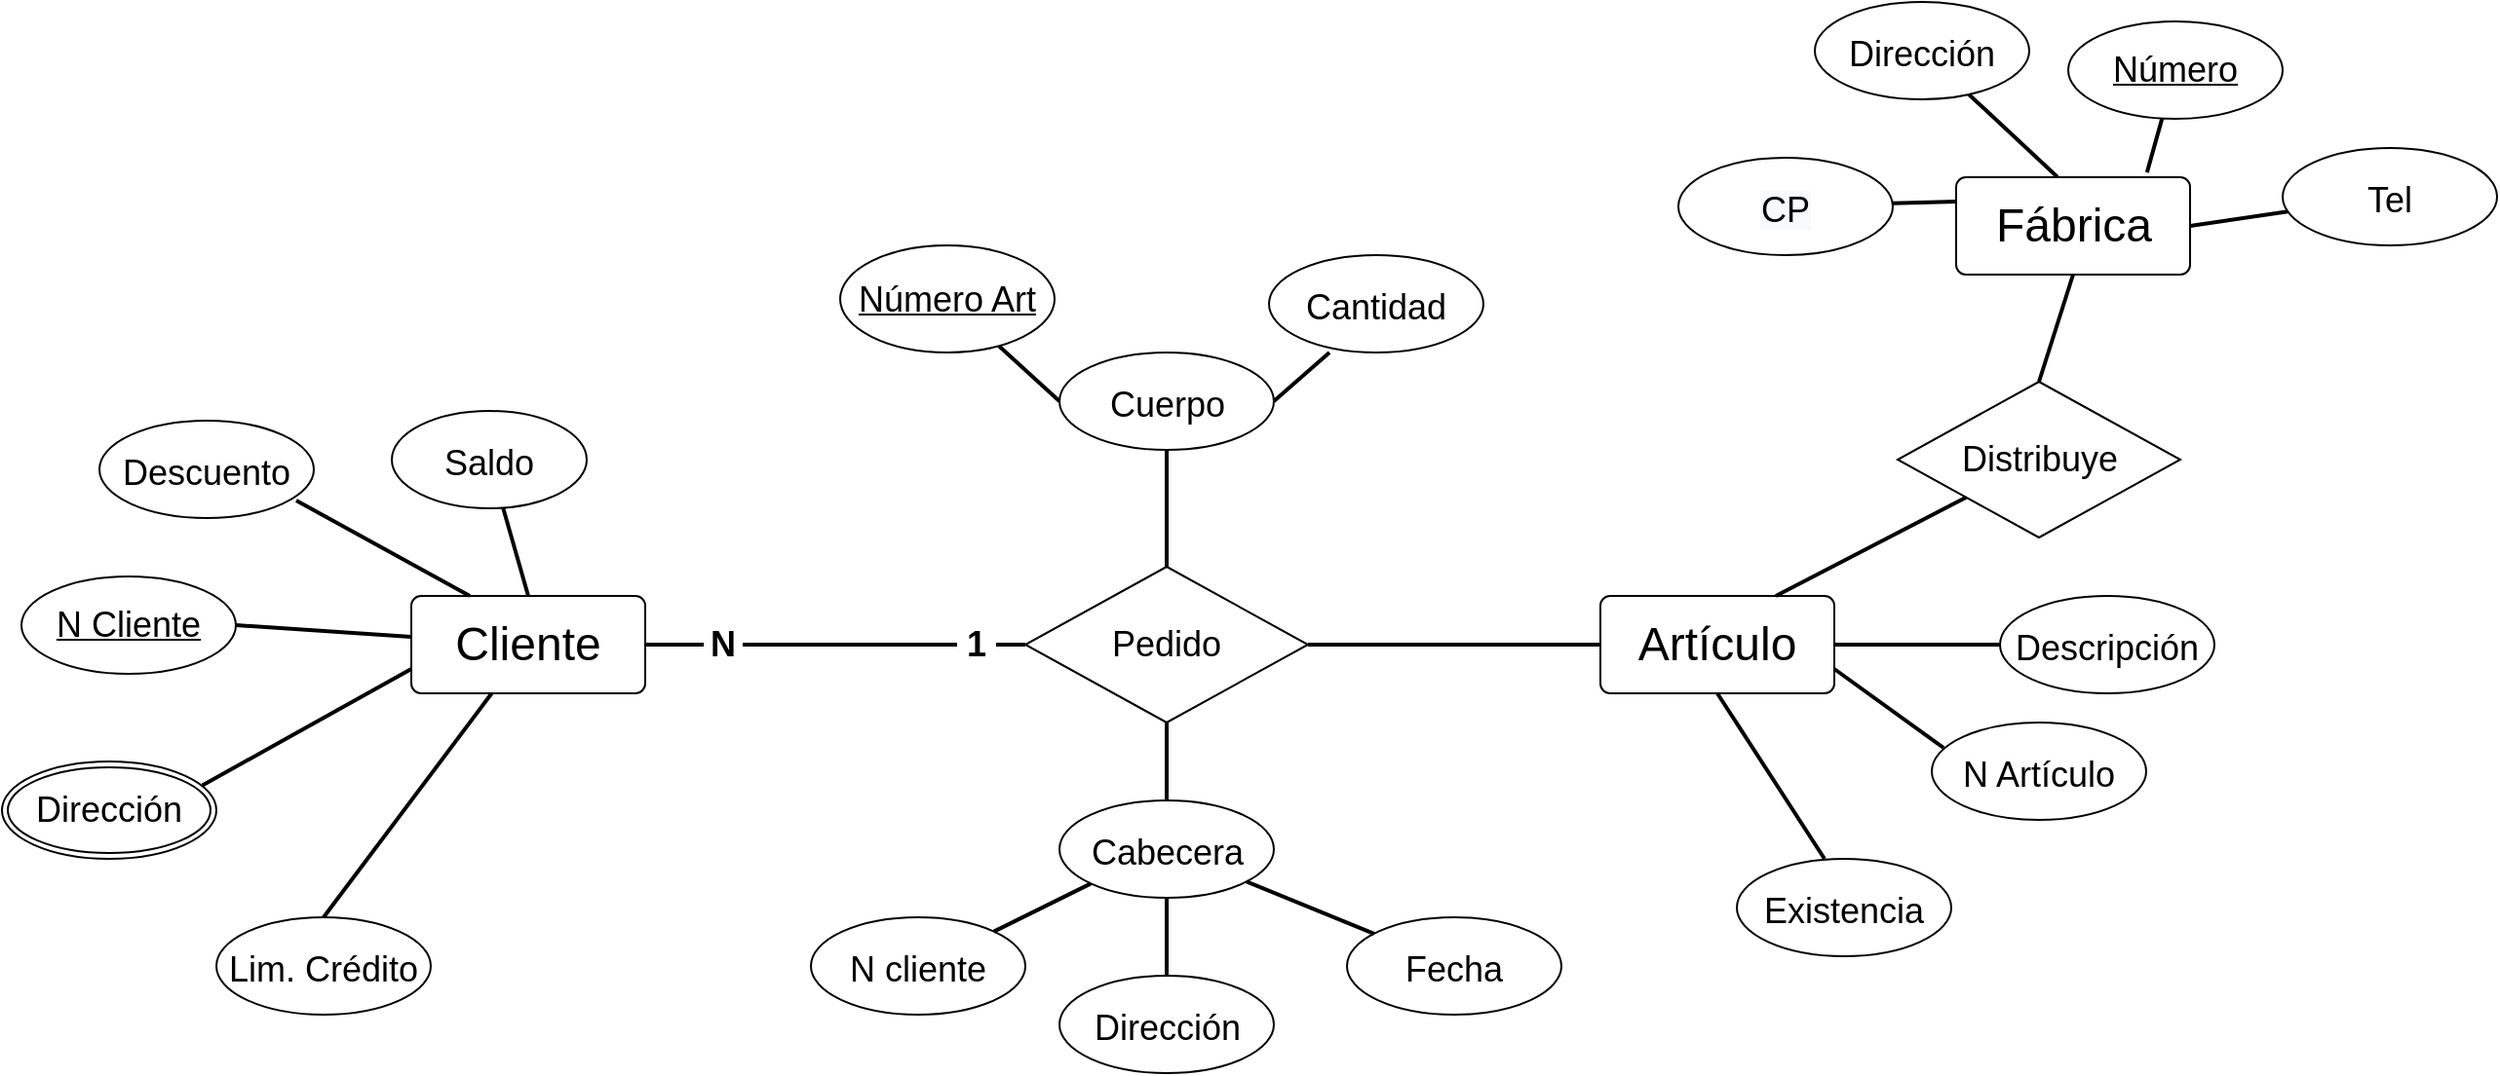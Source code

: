 <mxfile version="20.2.4" type="github">
  <diagram id="R2lEEEUBdFMjLlhIrx00" name="Page-1">
    <mxGraphModel dx="1185" dy="635" grid="1" gridSize="10" guides="1" tooltips="1" connect="1" arrows="1" fold="1" page="1" pageScale="1" pageWidth="850" pageHeight="1100" math="0" shadow="0" extFonts="Permanent Marker^https://fonts.googleapis.com/css?family=Permanent+Marker">
      <root>
        <mxCell id="0" />
        <mxCell id="1" parent="0" />
        <mxCell id="2Isd-Rkr8zCXRkjtD1xP-28" value="&lt;font style=&quot;font-size: 24px;&quot;&gt;Cliente&lt;/font&gt;" style="rounded=1;arcSize=10;whiteSpace=wrap;html=1;align=center;fontSize=18;" vertex="1" parent="1">
          <mxGeometry x="330" y="585" width="120" height="50" as="geometry" />
        </mxCell>
        <mxCell id="2Isd-Rkr8zCXRkjtD1xP-29" value="&lt;font style=&quot;font-size: 24px;&quot;&gt;Artículo&lt;/font&gt;" style="rounded=1;arcSize=10;whiteSpace=wrap;html=1;align=center;fontSize=18;" vertex="1" parent="1">
          <mxGeometry x="940" y="585" width="120" height="50" as="geometry" />
        </mxCell>
        <mxCell id="2Isd-Rkr8zCXRkjtD1xP-31" value="&lt;span style=&quot;font-size: 18px;&quot;&gt;Saldo&lt;/span&gt;" style="ellipse;whiteSpace=wrap;html=1;align=center;fontSize=24;" vertex="1" parent="1">
          <mxGeometry x="320" y="490" width="100" height="50" as="geometry" />
        </mxCell>
        <mxCell id="2Isd-Rkr8zCXRkjtD1xP-34" value="&lt;span style=&quot;font-size: 18px;&quot;&gt;Lim. Crédito&lt;/span&gt;" style="ellipse;whiteSpace=wrap;html=1;align=center;fontSize=24;" vertex="1" parent="1">
          <mxGeometry x="230" y="750" width="110" height="50" as="geometry" />
        </mxCell>
        <mxCell id="2Isd-Rkr8zCXRkjtD1xP-35" value="&lt;span style=&quot;font-size: 18px;&quot;&gt;Descuento&lt;/span&gt;" style="ellipse;whiteSpace=wrap;html=1;align=center;fontSize=24;" vertex="1" parent="1">
          <mxGeometry x="170" y="495" width="110" height="50" as="geometry" />
        </mxCell>
        <mxCell id="2Isd-Rkr8zCXRkjtD1xP-36" value="&lt;span style=&quot;font-size: 18px;&quot;&gt;Cuerpo&lt;/span&gt;" style="ellipse;whiteSpace=wrap;html=1;align=center;fontSize=24;" vertex="1" parent="1">
          <mxGeometry x="662.5" y="460" width="110" height="50" as="geometry" />
        </mxCell>
        <mxCell id="2Isd-Rkr8zCXRkjtD1xP-37" value="&lt;span style=&quot;font-size: 18px;&quot;&gt;Cabecera&lt;/span&gt;" style="ellipse;whiteSpace=wrap;html=1;align=center;fontSize=24;" vertex="1" parent="1">
          <mxGeometry x="662.5" y="690" width="110" height="50" as="geometry" />
        </mxCell>
        <mxCell id="2Isd-Rkr8zCXRkjtD1xP-39" value="&lt;span style=&quot;font-size: 18px;&quot;&gt;Cantidad&lt;/span&gt;" style="ellipse;whiteSpace=wrap;html=1;align=center;fontSize=24;" vertex="1" parent="1">
          <mxGeometry x="770" y="410" width="110" height="50" as="geometry" />
        </mxCell>
        <mxCell id="2Isd-Rkr8zCXRkjtD1xP-40" value="&lt;span style=&quot;font-size: 18px;&quot;&gt;N cliente&lt;/span&gt;" style="ellipse;whiteSpace=wrap;html=1;align=center;fontSize=24;" vertex="1" parent="1">
          <mxGeometry x="535" y="750" width="110" height="50" as="geometry" />
        </mxCell>
        <mxCell id="2Isd-Rkr8zCXRkjtD1xP-41" value="&lt;span style=&quot;font-size: 18px;&quot;&gt;Dirección&lt;/span&gt;" style="ellipse;whiteSpace=wrap;html=1;align=center;fontSize=24;" vertex="1" parent="1">
          <mxGeometry x="662.5" y="780" width="110" height="50" as="geometry" />
        </mxCell>
        <mxCell id="2Isd-Rkr8zCXRkjtD1xP-42" value="&lt;span style=&quot;font-size: 18px;&quot;&gt;Fecha&lt;/span&gt;" style="ellipse;whiteSpace=wrap;html=1;align=center;fontSize=24;" vertex="1" parent="1">
          <mxGeometry x="810" y="750" width="110" height="50" as="geometry" />
        </mxCell>
        <mxCell id="2Isd-Rkr8zCXRkjtD1xP-44" value="&lt;span style=&quot;font-size: 18px;&quot;&gt;Descripción&lt;/span&gt;" style="ellipse;whiteSpace=wrap;html=1;align=center;fontSize=24;" vertex="1" parent="1">
          <mxGeometry x="1145" y="585" width="110" height="50" as="geometry" />
        </mxCell>
        <mxCell id="2Isd-Rkr8zCXRkjtD1xP-45" value="&lt;span style=&quot;font-size: 18px;&quot;&gt;N Artículo&lt;/span&gt;" style="ellipse;whiteSpace=wrap;html=1;align=center;fontSize=24;" vertex="1" parent="1">
          <mxGeometry x="1110" y="650" width="110" height="50" as="geometry" />
        </mxCell>
        <mxCell id="2Isd-Rkr8zCXRkjtD1xP-47" value="&lt;span style=&quot;font-size: 18px;&quot;&gt;Dirección&lt;/span&gt;" style="ellipse;whiteSpace=wrap;html=1;align=center;fontSize=24;" vertex="1" parent="1">
          <mxGeometry x="1050" y="280" width="110" height="50" as="geometry" />
        </mxCell>
        <mxCell id="2Isd-Rkr8zCXRkjtD1xP-49" value="&lt;span style=&quot;font-size: 18px;&quot;&gt;Tel&lt;/span&gt;" style="ellipse;whiteSpace=wrap;html=1;align=center;fontSize=24;" vertex="1" parent="1">
          <mxGeometry x="1290" y="355" width="110" height="50" as="geometry" />
        </mxCell>
        <mxCell id="2Isd-Rkr8zCXRkjtD1xP-50" value="&lt;span style=&quot;color: rgb(0, 0, 0); font-family: Helvetica; font-size: 18px; font-style: normal; font-variant-ligatures: normal; font-variant-caps: normal; font-weight: 400; letter-spacing: normal; orphans: 2; text-align: center; text-indent: 0px; text-transform: none; widows: 2; word-spacing: 0px; -webkit-text-stroke-width: 0px; background-color: rgb(248, 249, 250); text-decoration-thickness: initial; text-decoration-style: initial; text-decoration-color: initial; float: none; display: inline !important;&quot;&gt;CP&lt;/span&gt;" style="ellipse;whiteSpace=wrap;html=1;align=center;fontSize=24;" vertex="1" parent="1">
          <mxGeometry x="980" y="360" width="110" height="50" as="geometry" />
        </mxCell>
        <mxCell id="2Isd-Rkr8zCXRkjtD1xP-51" value="&lt;span style=&quot;font-size: 18px;&quot;&gt;Existencia&lt;/span&gt;" style="ellipse;whiteSpace=wrap;html=1;align=center;fontSize=24;" vertex="1" parent="1">
          <mxGeometry x="1010" y="720" width="110" height="50" as="geometry" />
        </mxCell>
        <mxCell id="2Isd-Rkr8zCXRkjtD1xP-52" value="Número Art" style="ellipse;whiteSpace=wrap;html=1;align=center;fontStyle=4;fontSize=18;" vertex="1" parent="1">
          <mxGeometry x="550" y="405" width="110" height="55" as="geometry" />
        </mxCell>
        <mxCell id="2Isd-Rkr8zCXRkjtD1xP-54" value="N Cliente" style="ellipse;whiteSpace=wrap;html=1;align=center;fontStyle=4;fontSize=18;" vertex="1" parent="1">
          <mxGeometry x="130" y="575" width="110" height="50" as="geometry" />
        </mxCell>
        <mxCell id="2Isd-Rkr8zCXRkjtD1xP-55" value="Número" style="ellipse;whiteSpace=wrap;html=1;align=center;fontStyle=4;fontSize=18;" vertex="1" parent="1">
          <mxGeometry x="1180" y="290" width="110" height="50" as="geometry" />
        </mxCell>
        <mxCell id="2Isd-Rkr8zCXRkjtD1xP-59" value="" style="endArrow=none;html=1;rounded=0;fontSize=18;exitX=1;exitY=0.5;exitDx=0;exitDy=0;strokeWidth=2;" edge="1" parent="1" source="2Isd-Rkr8zCXRkjtD1xP-54" target="2Isd-Rkr8zCXRkjtD1xP-28">
          <mxGeometry width="50" height="50" relative="1" as="geometry">
            <mxPoint x="290" y="620" as="sourcePoint" />
            <mxPoint x="340" y="570" as="targetPoint" />
          </mxGeometry>
        </mxCell>
        <mxCell id="2Isd-Rkr8zCXRkjtD1xP-60" value="" style="endArrow=none;html=1;rounded=0;fontSize=18;strokeWidth=2;exitX=0.935;exitY=0.245;exitDx=0;exitDy=0;entryX=0;entryY=0.75;entryDx=0;entryDy=0;exitPerimeter=0;" edge="1" parent="1" source="2Isd-Rkr8zCXRkjtD1xP-81" target="2Isd-Rkr8zCXRkjtD1xP-28">
          <mxGeometry width="50" height="50" relative="1" as="geometry">
            <mxPoint x="230" y="685" as="sourcePoint" />
            <mxPoint x="330" y="630" as="targetPoint" />
          </mxGeometry>
        </mxCell>
        <mxCell id="2Isd-Rkr8zCXRkjtD1xP-61" value="" style="endArrow=none;html=1;rounded=0;fontSize=18;strokeWidth=2;exitX=0.5;exitY=0;exitDx=0;exitDy=0;" edge="1" parent="1" source="2Isd-Rkr8zCXRkjtD1xP-34" target="2Isd-Rkr8zCXRkjtD1xP-28">
          <mxGeometry width="50" height="50" relative="1" as="geometry">
            <mxPoint x="240" y="695" as="sourcePoint" />
            <mxPoint x="330" y="657.5" as="targetPoint" />
          </mxGeometry>
        </mxCell>
        <mxCell id="2Isd-Rkr8zCXRkjtD1xP-62" value="" style="endArrow=none;html=1;rounded=0;fontSize=18;exitX=0.918;exitY=0.82;exitDx=0;exitDy=0;strokeWidth=2;exitPerimeter=0;entryX=0.25;entryY=0;entryDx=0;entryDy=0;" edge="1" parent="1" source="2Isd-Rkr8zCXRkjtD1xP-35" target="2Isd-Rkr8zCXRkjtD1xP-28">
          <mxGeometry width="50" height="50" relative="1" as="geometry">
            <mxPoint x="250" y="610" as="sourcePoint" />
            <mxPoint x="330" y="630" as="targetPoint" />
            <Array as="points" />
          </mxGeometry>
        </mxCell>
        <mxCell id="2Isd-Rkr8zCXRkjtD1xP-64" value="" style="endArrow=none;html=1;rounded=0;fontSize=18;strokeWidth=2;entryX=0.5;entryY=0;entryDx=0;entryDy=0;" edge="1" parent="1" source="2Isd-Rkr8zCXRkjtD1xP-31" target="2Isd-Rkr8zCXRkjtD1xP-28">
          <mxGeometry width="50" height="50" relative="1" as="geometry">
            <mxPoint x="280.98" y="546" as="sourcePoint" />
            <mxPoint x="360" y="620" as="targetPoint" />
            <Array as="points" />
          </mxGeometry>
        </mxCell>
        <mxCell id="2Isd-Rkr8zCXRkjtD1xP-65" value="" style="endArrow=none;html=1;rounded=0;fontSize=18;strokeWidth=2;exitX=0.5;exitY=1;exitDx=0;exitDy=0;" edge="1" parent="1" source="2Isd-Rkr8zCXRkjtD1xP-91" target="2Isd-Rkr8zCXRkjtD1xP-37">
          <mxGeometry width="50" height="50" relative="1" as="geometry">
            <mxPoint x="710" y="640" as="sourcePoint" />
            <mxPoint x="740" y="570" as="targetPoint" />
          </mxGeometry>
        </mxCell>
        <mxCell id="2Isd-Rkr8zCXRkjtD1xP-66" value="" style="endArrow=none;html=1;rounded=0;fontSize=18;strokeWidth=2;entryX=0;entryY=1;entryDx=0;entryDy=0;exitX=1;exitY=0;exitDx=0;exitDy=0;" edge="1" parent="1" source="2Isd-Rkr8zCXRkjtD1xP-40" target="2Isd-Rkr8zCXRkjtD1xP-37">
          <mxGeometry width="50" height="50" relative="1" as="geometry">
            <mxPoint x="640" y="770" as="sourcePoint" />
            <mxPoint x="690" y="720" as="targetPoint" />
          </mxGeometry>
        </mxCell>
        <mxCell id="2Isd-Rkr8zCXRkjtD1xP-67" value="" style="endArrow=none;html=1;rounded=0;fontSize=18;strokeWidth=2;" edge="1" parent="1" source="2Isd-Rkr8zCXRkjtD1xP-41" target="2Isd-Rkr8zCXRkjtD1xP-37">
          <mxGeometry width="50" height="50" relative="1" as="geometry">
            <mxPoint x="680" y="790" as="sourcePoint" />
            <mxPoint x="730" y="740" as="targetPoint" />
          </mxGeometry>
        </mxCell>
        <mxCell id="2Isd-Rkr8zCXRkjtD1xP-68" value="" style="endArrow=none;html=1;rounded=0;fontSize=18;strokeWidth=2;" edge="1" parent="1" source="2Isd-Rkr8zCXRkjtD1xP-42" target="2Isd-Rkr8zCXRkjtD1xP-37">
          <mxGeometry width="50" height="50" relative="1" as="geometry">
            <mxPoint x="800" y="760" as="sourcePoint" />
            <mxPoint x="850" y="710" as="targetPoint" />
          </mxGeometry>
        </mxCell>
        <mxCell id="2Isd-Rkr8zCXRkjtD1xP-69" value="" style="endArrow=none;html=1;rounded=0;fontSize=18;strokeWidth=2;entryX=0.5;entryY=1;entryDx=0;entryDy=0;exitX=0.5;exitY=0;exitDx=0;exitDy=0;" edge="1" parent="1" source="2Isd-Rkr8zCXRkjtD1xP-91" target="2Isd-Rkr8zCXRkjtD1xP-36">
          <mxGeometry width="50" height="50" relative="1" as="geometry">
            <mxPoint x="710" y="590" as="sourcePoint" />
            <mxPoint x="730" y="550" as="targetPoint" />
          </mxGeometry>
        </mxCell>
        <mxCell id="2Isd-Rkr8zCXRkjtD1xP-70" value="" style="endArrow=none;html=1;rounded=0;fontSize=18;strokeWidth=2;entryX=0;entryY=0.5;entryDx=0;entryDy=0;" edge="1" parent="1" source="2Isd-Rkr8zCXRkjtD1xP-52" target="2Isd-Rkr8zCXRkjtD1xP-36">
          <mxGeometry width="50" height="50" relative="1" as="geometry">
            <mxPoint x="690" y="620" as="sourcePoint" />
            <mxPoint x="740" y="570" as="targetPoint" />
          </mxGeometry>
        </mxCell>
        <mxCell id="2Isd-Rkr8zCXRkjtD1xP-71" value="" style="endArrow=none;html=1;rounded=0;fontSize=18;strokeWidth=2;entryX=0.282;entryY=1;entryDx=0;entryDy=0;entryPerimeter=0;exitX=1;exitY=0.5;exitDx=0;exitDy=0;" edge="1" parent="1" source="2Isd-Rkr8zCXRkjtD1xP-36" target="2Isd-Rkr8zCXRkjtD1xP-39">
          <mxGeometry width="50" height="50" relative="1" as="geometry">
            <mxPoint x="760" y="510" as="sourcePoint" />
            <mxPoint x="800" y="470" as="targetPoint" />
          </mxGeometry>
        </mxCell>
        <mxCell id="2Isd-Rkr8zCXRkjtD1xP-73" value="" style="endArrow=none;html=1;rounded=0;fontSize=18;strokeWidth=2;entryX=0;entryY=0.25;entryDx=0;entryDy=0;" edge="1" parent="1" source="2Isd-Rkr8zCXRkjtD1xP-50" target="2Isd-Rkr8zCXRkjtD1xP-90">
          <mxGeometry width="50" height="50" relative="1" as="geometry">
            <mxPoint x="950" y="620" as="sourcePoint" />
            <mxPoint x="1101.98" y="469" as="targetPoint" />
          </mxGeometry>
        </mxCell>
        <mxCell id="2Isd-Rkr8zCXRkjtD1xP-74" value="" style="endArrow=none;html=1;rounded=0;fontSize=18;strokeWidth=2;exitX=0.433;exitY=-0.002;exitDx=0;exitDy=0;exitPerimeter=0;" edge="1" parent="1" source="2Isd-Rkr8zCXRkjtD1xP-90" target="2Isd-Rkr8zCXRkjtD1xP-47">
          <mxGeometry width="50" height="50" relative="1" as="geometry">
            <mxPoint x="1146.962" y="450.268" as="sourcePoint" />
            <mxPoint x="1170" y="420" as="targetPoint" />
          </mxGeometry>
        </mxCell>
        <mxCell id="2Isd-Rkr8zCXRkjtD1xP-75" value="" style="endArrow=none;html=1;rounded=0;fontSize=18;strokeWidth=2;exitX=0.816;exitY=-0.049;exitDx=0;exitDy=0;exitPerimeter=0;" edge="1" parent="1" source="2Isd-Rkr8zCXRkjtD1xP-90" target="2Isd-Rkr8zCXRkjtD1xP-55">
          <mxGeometry width="50" height="50" relative="1" as="geometry">
            <mxPoint x="1193.806" y="457.284" as="sourcePoint" />
            <mxPoint x="1220" y="410" as="targetPoint" />
          </mxGeometry>
        </mxCell>
        <mxCell id="2Isd-Rkr8zCXRkjtD1xP-76" value="" style="endArrow=none;html=1;rounded=0;fontSize=18;strokeWidth=2;exitX=1;exitY=0.5;exitDx=0;exitDy=0;" edge="1" parent="1" source="2Isd-Rkr8zCXRkjtD1xP-90" target="2Isd-Rkr8zCXRkjtD1xP-49">
          <mxGeometry width="50" height="50" relative="1" as="geometry">
            <mxPoint x="1210.0" y="475" as="sourcePoint" />
            <mxPoint x="1300" y="410" as="targetPoint" />
          </mxGeometry>
        </mxCell>
        <mxCell id="2Isd-Rkr8zCXRkjtD1xP-77" value="" style="endArrow=none;html=1;rounded=0;fontSize=18;strokeWidth=2;exitX=0.5;exitY=1;exitDx=0;exitDy=0;entryX=0.409;entryY=0;entryDx=0;entryDy=0;entryPerimeter=0;" edge="1" parent="1" source="2Isd-Rkr8zCXRkjtD1xP-29" target="2Isd-Rkr8zCXRkjtD1xP-51">
          <mxGeometry width="50" height="50" relative="1" as="geometry">
            <mxPoint x="1210" y="785" as="sourcePoint" />
            <mxPoint x="1260" y="735" as="targetPoint" />
          </mxGeometry>
        </mxCell>
        <mxCell id="2Isd-Rkr8zCXRkjtD1xP-79" value="" style="endArrow=none;html=1;rounded=0;fontSize=18;strokeWidth=2;entryX=0.055;entryY=0.26;entryDx=0;entryDy=0;entryPerimeter=0;exitX=1;exitY=0.75;exitDx=0;exitDy=0;" edge="1" parent="1" source="2Isd-Rkr8zCXRkjtD1xP-29" target="2Isd-Rkr8zCXRkjtD1xP-45">
          <mxGeometry width="50" height="50" relative="1" as="geometry">
            <mxPoint x="1210" y="745" as="sourcePoint" />
            <mxPoint x="1260" y="695" as="targetPoint" />
          </mxGeometry>
        </mxCell>
        <mxCell id="2Isd-Rkr8zCXRkjtD1xP-80" value="" style="endArrow=none;html=1;rounded=0;fontSize=18;strokeWidth=2;entryX=0;entryY=0.5;entryDx=0;entryDy=0;" edge="1" parent="1" source="2Isd-Rkr8zCXRkjtD1xP-29" target="2Isd-Rkr8zCXRkjtD1xP-44">
          <mxGeometry width="50" height="50" relative="1" as="geometry">
            <mxPoint x="1210" y="715" as="sourcePoint" />
            <mxPoint x="1260" y="665" as="targetPoint" />
          </mxGeometry>
        </mxCell>
        <mxCell id="2Isd-Rkr8zCXRkjtD1xP-81" value="Dirección" style="ellipse;shape=doubleEllipse;margin=3;whiteSpace=wrap;html=1;align=center;fontSize=18;" vertex="1" parent="1">
          <mxGeometry x="120" y="670" width="110" height="50" as="geometry" />
        </mxCell>
        <mxCell id="2Isd-Rkr8zCXRkjtD1xP-83" value="Distribuye" style="shape=rhombus;perimeter=rhombusPerimeter;whiteSpace=wrap;html=1;align=center;fontSize=18;" vertex="1" parent="1">
          <mxGeometry x="1092.5" y="475" width="145" height="80" as="geometry" />
        </mxCell>
        <mxCell id="2Isd-Rkr8zCXRkjtD1xP-87" value="" style="endArrow=none;html=1;rounded=0;fontSize=18;strokeWidth=2;entryX=0.5;entryY=1;entryDx=0;entryDy=0;exitX=0.5;exitY=0;exitDx=0;exitDy=0;" edge="1" parent="1" source="2Isd-Rkr8zCXRkjtD1xP-83" target="2Isd-Rkr8zCXRkjtD1xP-90">
          <mxGeometry width="50" height="50" relative="1" as="geometry">
            <mxPoint x="1160" y="590" as="sourcePoint" />
            <mxPoint x="1155.0" y="500" as="targetPoint" />
          </mxGeometry>
        </mxCell>
        <mxCell id="2Isd-Rkr8zCXRkjtD1xP-88" value="" style="endArrow=none;html=1;rounded=0;fontSize=18;strokeWidth=2;exitX=0.75;exitY=0;exitDx=0;exitDy=0;" edge="1" parent="1" source="2Isd-Rkr8zCXRkjtD1xP-29" target="2Isd-Rkr8zCXRkjtD1xP-83">
          <mxGeometry width="50" height="50" relative="1" as="geometry">
            <mxPoint x="1130" y="700" as="sourcePoint" />
            <mxPoint x="1180" y="650" as="targetPoint" />
          </mxGeometry>
        </mxCell>
        <mxCell id="2Isd-Rkr8zCXRkjtD1xP-90" value="&lt;font style=&quot;font-size: 24px;&quot;&gt;Fábrica&lt;/font&gt;" style="rounded=1;arcSize=10;whiteSpace=wrap;html=1;align=center;fontSize=18;" vertex="1" parent="1">
          <mxGeometry x="1122.5" y="370" width="120" height="50" as="geometry" />
        </mxCell>
        <mxCell id="2Isd-Rkr8zCXRkjtD1xP-91" value="Pedido" style="shape=rhombus;perimeter=rhombusPerimeter;whiteSpace=wrap;html=1;align=center;fontSize=18;" vertex="1" parent="1">
          <mxGeometry x="645" y="570" width="145" height="80" as="geometry" />
        </mxCell>
        <mxCell id="2Isd-Rkr8zCXRkjtD1xP-93" value="" style="endArrow=none;html=1;rounded=0;fontSize=18;strokeWidth=2;exitX=1;exitY=0.5;exitDx=0;exitDy=0;entryX=0;entryY=0.5;entryDx=0;entryDy=0;startArrow=none;" edge="1" parent="1" source="2Isd-Rkr8zCXRkjtD1xP-103" target="2Isd-Rkr8zCXRkjtD1xP-91">
          <mxGeometry width="50" height="50" relative="1" as="geometry">
            <mxPoint x="530" y="640" as="sourcePoint" />
            <mxPoint x="580" y="590" as="targetPoint" />
          </mxGeometry>
        </mxCell>
        <mxCell id="2Isd-Rkr8zCXRkjtD1xP-94" value="" style="endArrow=none;html=1;rounded=0;fontSize=18;strokeWidth=2;exitX=1;exitY=0.5;exitDx=0;exitDy=0;entryX=0;entryY=0.5;entryDx=0;entryDy=0;" edge="1" parent="1" source="2Isd-Rkr8zCXRkjtD1xP-91" target="2Isd-Rkr8zCXRkjtD1xP-29">
          <mxGeometry width="50" height="50" relative="1" as="geometry">
            <mxPoint x="830" y="640" as="sourcePoint" />
            <mxPoint x="880" y="590" as="targetPoint" />
          </mxGeometry>
        </mxCell>
        <mxCell id="2Isd-Rkr8zCXRkjtD1xP-100" value="&lt;b&gt;N&lt;/b&gt;" style="text;html=1;strokeColor=none;fillColor=none;align=center;verticalAlign=middle;whiteSpace=wrap;rounded=0;fontSize=18;" vertex="1" parent="1">
          <mxGeometry x="480" y="597.5" width="20" height="25" as="geometry" />
        </mxCell>
        <mxCell id="2Isd-Rkr8zCXRkjtD1xP-101" value="" style="endArrow=none;html=1;rounded=0;fontSize=18;strokeWidth=2;exitX=1;exitY=0.5;exitDx=0;exitDy=0;entryX=0;entryY=0.5;entryDx=0;entryDy=0;" edge="1" parent="1" source="2Isd-Rkr8zCXRkjtD1xP-28" target="2Isd-Rkr8zCXRkjtD1xP-100">
          <mxGeometry width="50" height="50" relative="1" as="geometry">
            <mxPoint x="450" y="610" as="sourcePoint" />
            <mxPoint x="645" y="610" as="targetPoint" />
          </mxGeometry>
        </mxCell>
        <mxCell id="2Isd-Rkr8zCXRkjtD1xP-103" value="&lt;b&gt;1&lt;/b&gt;" style="text;html=1;strokeColor=none;fillColor=none;align=center;verticalAlign=middle;whiteSpace=wrap;rounded=0;fontSize=18;" vertex="1" parent="1">
          <mxGeometry x="610" y="597.5" width="20" height="25" as="geometry" />
        </mxCell>
        <mxCell id="2Isd-Rkr8zCXRkjtD1xP-104" value="" style="endArrow=none;html=1;rounded=0;fontSize=18;strokeWidth=2;exitX=1;exitY=0.5;exitDx=0;exitDy=0;entryX=0;entryY=0.5;entryDx=0;entryDy=0;startArrow=none;" edge="1" parent="1" source="2Isd-Rkr8zCXRkjtD1xP-100" target="2Isd-Rkr8zCXRkjtD1xP-103">
          <mxGeometry width="50" height="50" relative="1" as="geometry">
            <mxPoint x="500" y="610" as="sourcePoint" />
            <mxPoint x="645" y="610" as="targetPoint" />
          </mxGeometry>
        </mxCell>
      </root>
    </mxGraphModel>
  </diagram>
</mxfile>
